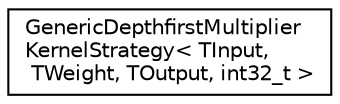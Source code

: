digraph "Graphical Class Hierarchy"
{
 // LATEX_PDF_SIZE
  edge [fontname="Helvetica",fontsize="10",labelfontname="Helvetica",labelfontsize="10"];
  node [fontname="Helvetica",fontsize="10",shape=record];
  rankdir="LR";
  Node0 [label="GenericDepthfirstMultiplier\lKernelStrategy\< TInput,\l TWeight, TOutput, int32_t \>",height=0.2,width=0.4,color="black", fillcolor="white", style="filled",URL="$classarm__conv_1_1depthwise_1_1_generic_depthfirst_multiplier_kernel_strategy_3_01_t_input_00_01b88b0a2261e05b5aca67d48bf37d5ac6.xhtml",tooltip=" "];
}
